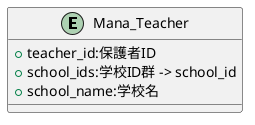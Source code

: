 @startuml

entity "Mana_Teacher" {
    + teacher_id:保護者ID
    + school_ids:学校ID群 -> school_id
    + school_name:学校名
}

@enduml
